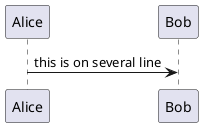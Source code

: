 {
  "sha1": "8zen6eucxqjzfi6of6224z2wdqc143g",
  "insertion": {
    "when": "2024-05-30T20:48:21.562Z",
    "user": "plantuml@gmail.com"
  }
}
@startuml
Alice -> Bob : this is\
 on several line
@enduml
